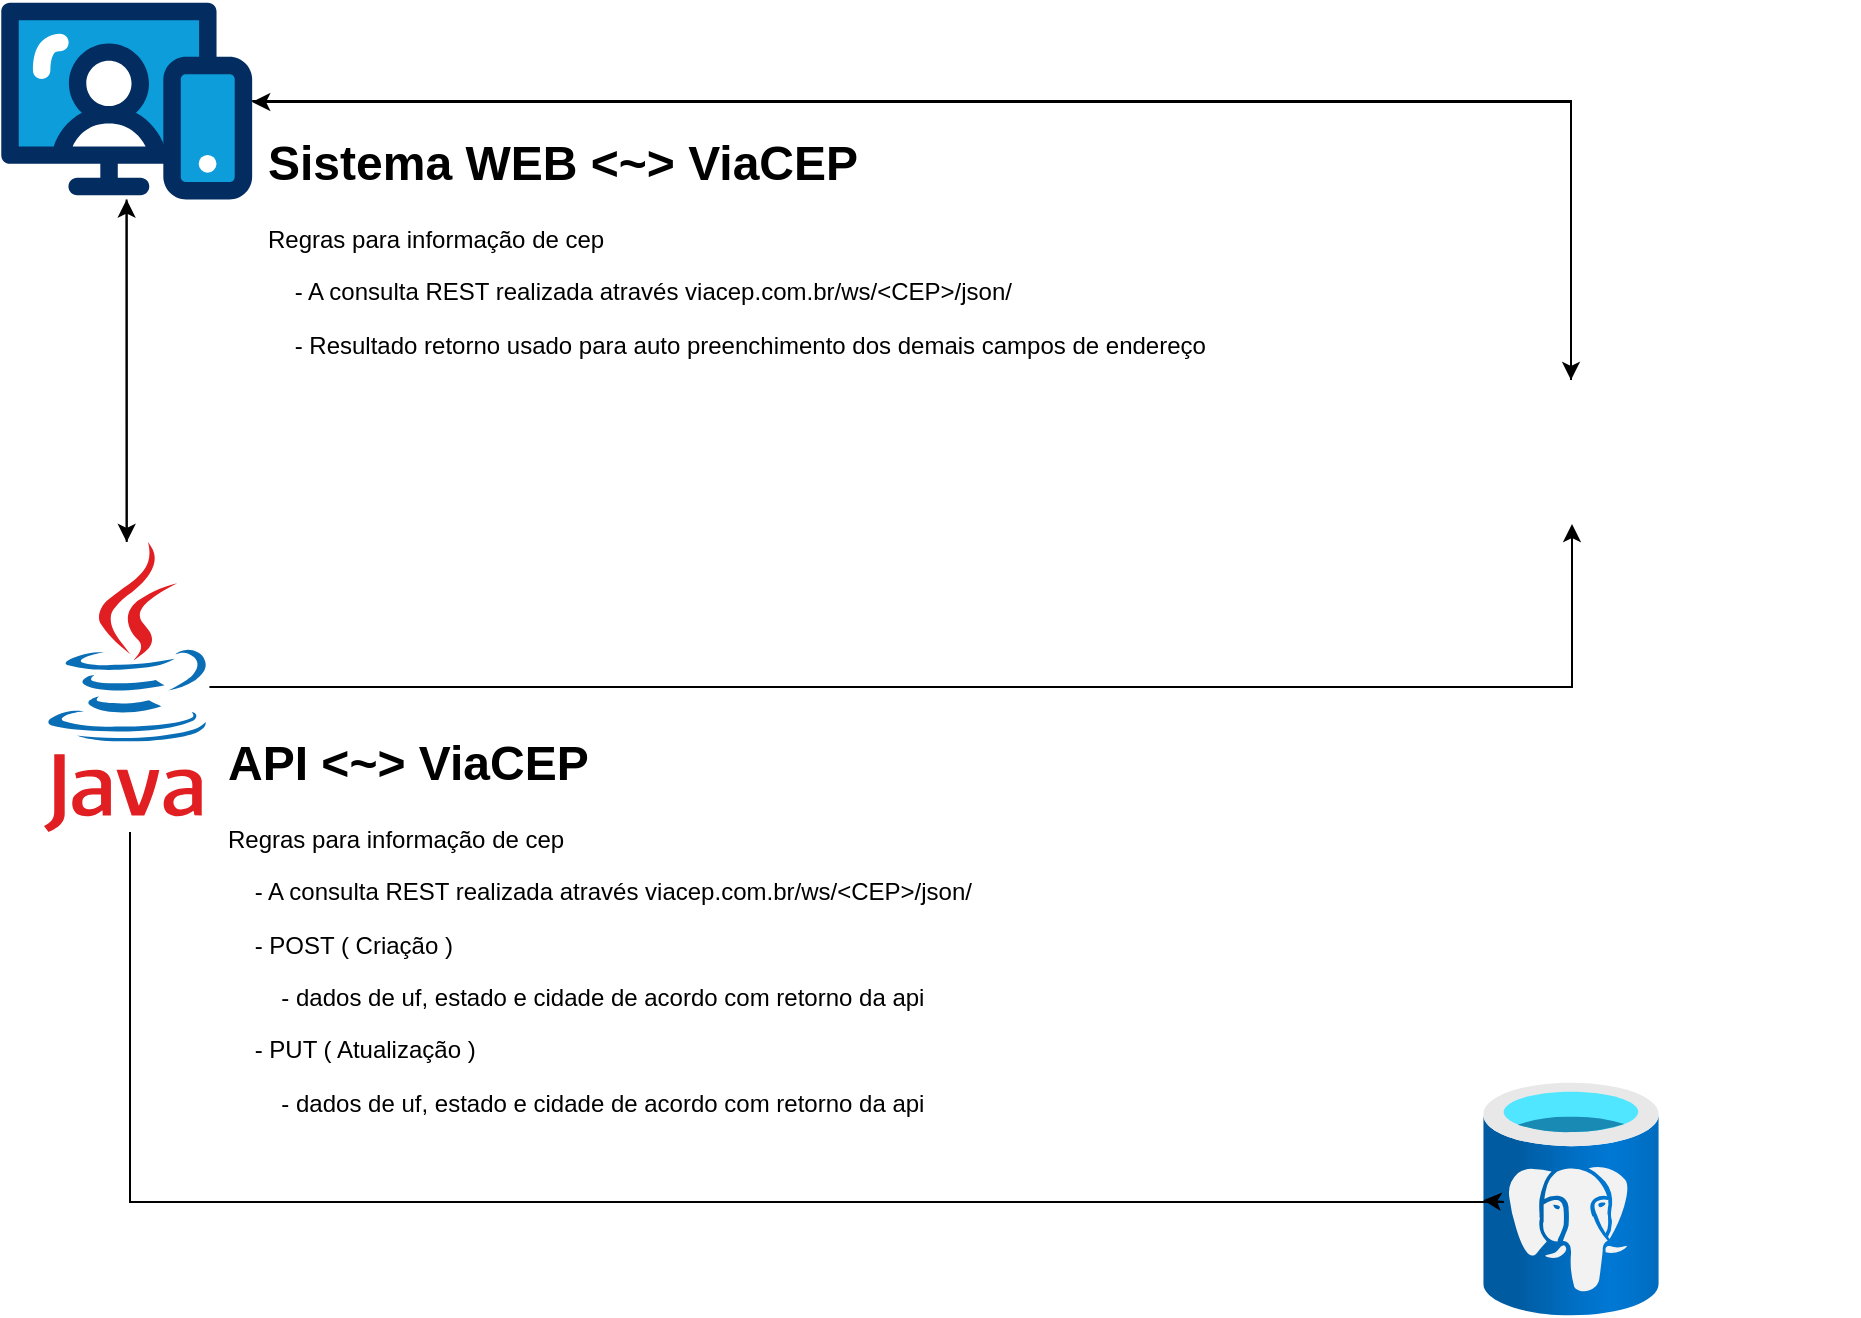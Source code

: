 <mxfile version="24.6.2" type="device">
  <diagram name="Página-1" id="mQfp9ySGgmR8H0wvH6xC">
    <mxGraphModel dx="2514" dy="895" grid="1" gridSize="10" guides="1" tooltips="1" connect="1" arrows="1" fold="1" page="1" pageScale="1" pageWidth="827" pageHeight="1169" math="0" shadow="0">
      <root>
        <mxCell id="0" />
        <mxCell id="1" parent="0" />
        <mxCell id="cTaWVgaZwqELDEjk1Sf7-3" style="edgeStyle=orthogonalEdgeStyle;rounded=0;orthogonalLoop=1;jettySize=auto;html=1;" parent="1" source="cTaWVgaZwqELDEjk1Sf7-1" target="cTaWVgaZwqELDEjk1Sf7-2" edge="1">
          <mxGeometry relative="1" as="geometry">
            <Array as="points">
              <mxPoint x="344" y="573" />
            </Array>
          </mxGeometry>
        </mxCell>
        <mxCell id="O7gEAXPN0o9J1NnL75SC-7" style="edgeStyle=orthogonalEdgeStyle;rounded=0;orthogonalLoop=1;jettySize=auto;html=1;" edge="1" parent="1" source="cTaWVgaZwqELDEjk1Sf7-1" target="O7gEAXPN0o9J1NnL75SC-1">
          <mxGeometry relative="1" as="geometry" />
        </mxCell>
        <mxCell id="cTaWVgaZwqELDEjk1Sf7-1" value="" style="dashed=0;outlineConnect=0;html=1;align=center;labelPosition=center;verticalLabelPosition=bottom;verticalAlign=top;shape=mxgraph.weblogos.java" parent="1" vertex="1">
          <mxGeometry x="-420" y="500" width="82.72" height="145" as="geometry" />
        </mxCell>
        <mxCell id="O7gEAXPN0o9J1NnL75SC-10" style="edgeStyle=orthogonalEdgeStyle;rounded=0;orthogonalLoop=1;jettySize=auto;html=1;" edge="1" parent="1" source="cTaWVgaZwqELDEjk1Sf7-2" target="O7gEAXPN0o9J1NnL75SC-1">
          <mxGeometry relative="1" as="geometry">
            <Array as="points">
              <mxPoint x="344" y="280" />
            </Array>
          </mxGeometry>
        </mxCell>
        <mxCell id="cTaWVgaZwqELDEjk1Sf7-2" value="" style="shape=image;verticalLabelPosition=bottom;labelBackgroundColor=default;verticalAlign=top;aspect=fixed;imageAspect=0;image=https://viacep.com.br/estatico/images/viacep.png.pagespeed.ce.I80LiA6qpr.png;" parent="1" vertex="1">
          <mxGeometry x="200" y="419" width="287" height="72" as="geometry" />
        </mxCell>
        <mxCell id="cTaWVgaZwqELDEjk1Sf7-5" value="" style="image;aspect=fixed;html=1;points=[];align=center;fontSize=12;image=img/lib/azure2/databases/Azure_Database_PostgreSQL_Server.svg;" parent="1" vertex="1">
          <mxGeometry x="299.63" y="770" width="87.75" height="117" as="geometry" />
        </mxCell>
        <mxCell id="cTaWVgaZwqELDEjk1Sf7-6" style="edgeStyle=orthogonalEdgeStyle;rounded=0;orthogonalLoop=1;jettySize=auto;html=1;entryX=0;entryY=0.505;entryDx=0;entryDy=0;entryPerimeter=0;" parent="1" source="cTaWVgaZwqELDEjk1Sf7-1" target="cTaWVgaZwqELDEjk1Sf7-5" edge="1">
          <mxGeometry relative="1" as="geometry">
            <Array as="points">
              <mxPoint x="-377" y="830" />
              <mxPoint x="310" y="830" />
            </Array>
          </mxGeometry>
        </mxCell>
        <mxCell id="cTaWVgaZwqELDEjk1Sf7-7" value="&lt;h1 style=&quot;margin-top: 0px;&quot;&gt;API &amp;lt;~&amp;gt; ViaCEP&lt;/h1&gt;&lt;p&gt;Regras para informação de cep&lt;/p&gt;&lt;p&gt;&amp;nbsp; &amp;nbsp; - A consulta REST realizada através viacep.com.br/ws/&amp;lt;CEP&amp;gt;/json/&lt;/p&gt;&lt;p&gt;&amp;nbsp; &amp;nbsp; - POST ( Criação )&lt;/p&gt;&lt;p&gt;&amp;nbsp; &amp;nbsp; &amp;nbsp; &amp;nbsp; - dados de uf, estado e cidade de acordo com retorno da api&lt;/p&gt;&lt;p&gt;&amp;nbsp; &amp;nbsp; - PUT ( Atualização )&lt;/p&gt;&lt;p&gt;&amp;nbsp; &amp;nbsp; &amp;nbsp; &amp;nbsp; - dados de uf, estado e cidade de acordo com retorno da api&lt;/p&gt;" style="text;html=1;whiteSpace=wrap;overflow=hidden;rounded=0;" parent="1" vertex="1">
          <mxGeometry x="-330" y="590" width="460" height="210" as="geometry" />
        </mxCell>
        <mxCell id="O7gEAXPN0o9J1NnL75SC-6" style="edgeStyle=orthogonalEdgeStyle;rounded=0;orthogonalLoop=1;jettySize=auto;html=1;" edge="1" parent="1" source="O7gEAXPN0o9J1NnL75SC-1" target="cTaWVgaZwqELDEjk1Sf7-1">
          <mxGeometry relative="1" as="geometry" />
        </mxCell>
        <mxCell id="O7gEAXPN0o9J1NnL75SC-8" style="edgeStyle=orthogonalEdgeStyle;rounded=0;orthogonalLoop=1;jettySize=auto;html=1;" edge="1" parent="1" source="O7gEAXPN0o9J1NnL75SC-1" target="cTaWVgaZwqELDEjk1Sf7-2">
          <mxGeometry relative="1" as="geometry" />
        </mxCell>
        <mxCell id="O7gEAXPN0o9J1NnL75SC-1" value="" style="verticalLabelPosition=bottom;aspect=fixed;html=1;shape=mxgraph.salesforce.web;" vertex="1" parent="1">
          <mxGeometry x="-441.36" y="230" width="125.44" height="99.1" as="geometry" />
        </mxCell>
        <mxCell id="O7gEAXPN0o9J1NnL75SC-11" value="&lt;h1 style=&quot;margin-top: 0px;&quot;&gt;Sistema WEB &amp;lt;~&amp;gt; ViaCEP&lt;/h1&gt;&lt;p&gt;Regras para informação de cep&lt;/p&gt;&lt;p&gt;&amp;nbsp; &amp;nbsp; - A consulta REST realizada através viacep.com.br/ws/&amp;lt;CEP&amp;gt;/json/&lt;/p&gt;&lt;p&gt;&amp;nbsp; &amp;nbsp; - Resultado retorno usado para auto preenchimento dos demais campos de endereço&lt;/p&gt;" style="text;html=1;whiteSpace=wrap;overflow=hidden;rounded=0;" vertex="1" parent="1">
          <mxGeometry x="-310" y="290" width="560" height="210" as="geometry" />
        </mxCell>
      </root>
    </mxGraphModel>
  </diagram>
</mxfile>
